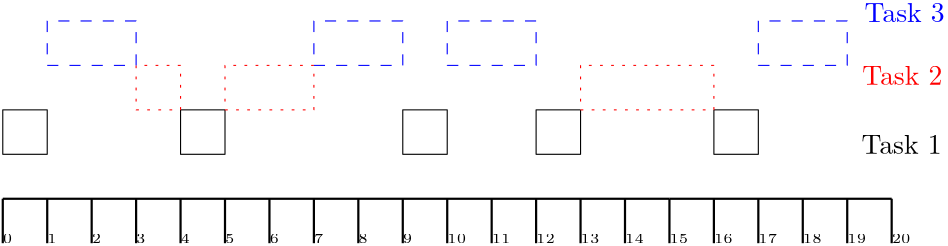 <?xml version="1.0"?>
<!DOCTYPE ipe SYSTEM "ipe.dtd">
<ipe version="70218" creator="Ipe 7.2.29">
<info created="D:20240528210614" modified="D:20240528210855"/>
<ipestyle name="basic">
<symbol name="arrow/arc(spx)">
<path stroke="sym-stroke" fill="sym-stroke" pen="sym-pen">
0 0 m
-1 0.333 l
-1 -0.333 l
h
</path>
</symbol>
<symbol name="arrow/farc(spx)">
<path stroke="sym-stroke" fill="white" pen="sym-pen">
0 0 m
-1 0.333 l
-1 -0.333 l
h
</path>
</symbol>
<symbol name="arrow/ptarc(spx)">
<path stroke="sym-stroke" fill="sym-stroke" pen="sym-pen">
0 0 m
-1 0.333 l
-0.8 0 l
-1 -0.333 l
h
</path>
</symbol>
<symbol name="arrow/fptarc(spx)">
<path stroke="sym-stroke" fill="white" pen="sym-pen">
0 0 m
-1 0.333 l
-0.8 0 l
-1 -0.333 l
h
</path>
</symbol>
<symbol name="mark/circle(sx)" transformations="translations">
<path fill="sym-stroke">
0.6 0 0 0.6 0 0 e
0.4 0 0 0.4 0 0 e
</path>
</symbol>
<symbol name="mark/disk(sx)" transformations="translations">
<path fill="sym-stroke">
0.6 0 0 0.6 0 0 e
</path>
</symbol>
<symbol name="mark/fdisk(sfx)" transformations="translations">
<group>
<path fill="sym-fill">
0.5 0 0 0.5 0 0 e
</path>
<path fill="sym-stroke" fillrule="eofill">
0.6 0 0 0.6 0 0 e
0.4 0 0 0.4 0 0 e
</path>
</group>
</symbol>
<symbol name="mark/box(sx)" transformations="translations">
<path fill="sym-stroke" fillrule="eofill">
-0.6 -0.6 m
0.6 -0.6 l
0.6 0.6 l
-0.6 0.6 l
h
-0.4 -0.4 m
0.4 -0.4 l
0.4 0.4 l
-0.4 0.4 l
h
</path>
</symbol>
<symbol name="mark/square(sx)" transformations="translations">
<path fill="sym-stroke">
-0.6 -0.6 m
0.6 -0.6 l
0.6 0.6 l
-0.6 0.6 l
h
</path>
</symbol>
<symbol name="mark/fsquare(sfx)" transformations="translations">
<group>
<path fill="sym-fill">
-0.5 -0.5 m
0.5 -0.5 l
0.5 0.5 l
-0.5 0.5 l
h
</path>
<path fill="sym-stroke" fillrule="eofill">
-0.6 -0.6 m
0.6 -0.6 l
0.6 0.6 l
-0.6 0.6 l
h
-0.4 -0.4 m
0.4 -0.4 l
0.4 0.4 l
-0.4 0.4 l
h
</path>
</group>
</symbol>
<symbol name="mark/cross(sx)" transformations="translations">
<group>
<path fill="sym-stroke">
-0.43 -0.57 m
0.57 0.43 l
0.43 0.57 l
-0.57 -0.43 l
h
</path>
<path fill="sym-stroke">
-0.43 0.57 m
0.57 -0.43 l
0.43 -0.57 l
-0.57 0.43 l
h
</path>
</group>
</symbol>
<symbol name="arrow/fnormal(spx)">
<path stroke="sym-stroke" fill="white" pen="sym-pen">
0 0 m
-1 0.333 l
-1 -0.333 l
h
</path>
</symbol>
<symbol name="arrow/pointed(spx)">
<path stroke="sym-stroke" fill="sym-stroke" pen="sym-pen">
0 0 m
-1 0.333 l
-0.8 0 l
-1 -0.333 l
h
</path>
</symbol>
<symbol name="arrow/fpointed(spx)">
<path stroke="sym-stroke" fill="white" pen="sym-pen">
0 0 m
-1 0.333 l
-0.8 0 l
-1 -0.333 l
h
</path>
</symbol>
<symbol name="arrow/linear(spx)">
<path stroke="sym-stroke" pen="sym-pen">
-1 0.333 m
0 0 l
-1 -0.333 l
</path>
</symbol>
<symbol name="arrow/fdouble(spx)">
<path stroke="sym-stroke" fill="white" pen="sym-pen">
0 0 m
-1 0.333 l
-1 -0.333 l
h
-1 0 m
-2 0.333 l
-2 -0.333 l
h
</path>
</symbol>
<symbol name="arrow/double(spx)">
<path stroke="sym-stroke" fill="sym-stroke" pen="sym-pen">
0 0 m
-1 0.333 l
-1 -0.333 l
h
-1 0 m
-2 0.333 l
-2 -0.333 l
h
</path>
</symbol>
<symbol name="arrow/mid-normal(spx)">
<path stroke="sym-stroke" fill="sym-stroke" pen="sym-pen">
0.5 0 m
-0.5 0.333 l
-0.5 -0.333 l
h
</path>
</symbol>
<symbol name="arrow/mid-fnormal(spx)">
<path stroke="sym-stroke" fill="white" pen="sym-pen">
0.5 0 m
-0.5 0.333 l
-0.5 -0.333 l
h
</path>
</symbol>
<symbol name="arrow/mid-pointed(spx)">
<path stroke="sym-stroke" fill="sym-stroke" pen="sym-pen">
0.5 0 m
-0.5 0.333 l
-0.3 0 l
-0.5 -0.333 l
h
</path>
</symbol>
<symbol name="arrow/mid-fpointed(spx)">
<path stroke="sym-stroke" fill="white" pen="sym-pen">
0.5 0 m
-0.5 0.333 l
-0.3 0 l
-0.5 -0.333 l
h
</path>
</symbol>
<symbol name="arrow/mid-double(spx)">
<path stroke="sym-stroke" fill="sym-stroke" pen="sym-pen">
1 0 m
0 0.333 l
0 -0.333 l
h
0 0 m
-1 0.333 l
-1 -0.333 l
h
</path>
</symbol>
<symbol name="arrow/mid-fdouble(spx)">
<path stroke="sym-stroke" fill="white" pen="sym-pen">
1 0 m
0 0.333 l
0 -0.333 l
h
0 0 m
-1 0.333 l
-1 -0.333 l
h
</path>
</symbol>
<anglesize name="22.5 deg" value="22.5"/>
<anglesize name="30 deg" value="30"/>
<anglesize name="45 deg" value="45"/>
<anglesize name="60 deg" value="60"/>
<anglesize name="90 deg" value="90"/>
<arrowsize name="large" value="10"/>
<arrowsize name="small" value="5"/>
<arrowsize name="tiny" value="3"/>
<color name="blue" value="0 0 1"/>
<color name="brown" value="0.647 0.165 0.165"/>
<color name="darkblue" value="0 0 0.545"/>
<color name="darkcyan" value="0 0.545 0.545"/>
<color name="darkgray" value="0.663"/>
<color name="darkgreen" value="0 0.392 0"/>
<color name="darkmagenta" value="0.545 0 0.545"/>
<color name="darkorange" value="1 0.549 0"/>
<color name="darkred" value="0.545 0 0"/>
<color name="gold" value="1 0.843 0"/>
<color name="gray" value="0.745"/>
<color name="green" value="0 1 0"/>
<color name="lightblue" value="0.678 0.847 0.902"/>
<color name="lightcyan" value="0.878 1 1"/>
<color name="lightgray" value="0.827"/>
<color name="lightgreen" value="0.565 0.933 0.565"/>
<color name="lightyellow" value="1 1 0.878"/>
<color name="navy" value="0 0 0.502"/>
<color name="orange" value="1 0.647 0"/>
<color name="pink" value="1 0.753 0.796"/>
<color name="purple" value="0.627 0.125 0.941"/>
<color name="red" value="1 0 0"/>
<color name="seagreen" value="0.18 0.545 0.341"/>
<color name="turquoise" value="0.251 0.878 0.816"/>
<color name="violet" value="0.933 0.51 0.933"/>
<color name="yellow" value="1 1 0"/>
<dashstyle name="dash dot dotted" value="[4 2 1 2 1 2] 0"/>
<dashstyle name="dash dotted" value="[4 2 1 2] 0"/>
<dashstyle name="dashed" value="[4] 0"/>
<dashstyle name="dotted" value="[1 3] 0"/>
<gridsize name="10 pts (~3.5 mm)" value="10"/>
<gridsize name="14 pts (~5 mm)" value="14"/>
<gridsize name="16 pts (~6 mm)" value="16"/>
<gridsize name="20 pts (~7 mm)" value="20"/>
<gridsize name="28 pts (~10 mm)" value="28"/>
<gridsize name="32 pts (~12 mm)" value="32"/>
<gridsize name="4 pts" value="4"/>
<gridsize name="56 pts (~20 mm)" value="56"/>
<gridsize name="8 pts (~3 mm)" value="8"/>
<opacity name="10%" value="0.1"/>
<opacity name="30%" value="0.3"/>
<opacity name="50%" value="0.5"/>
<opacity name="75%" value="0.75"/>
<pen name="fat" value="1.2"/>
<pen name="heavier" value="0.8"/>
<pen name="ultrafat" value="2"/>
<symbolsize name="large" value="5"/>
<symbolsize name="small" value="2"/>
<symbolsize name="tiny" value="1.1"/>
<textsize name="Huge" value="\Huge"/>
<textsize name="LARGE" value="\LARGE"/>
<textsize name="Large" value="\Large"/>
<textsize name="footnote" value="\footnotesize"/>
<textsize name="huge" value="\huge"/>
<textsize name="large" value="\large"/>
<textsize name="script" value="\scriptsize"/>
<textsize name="small" value="\small"/>
<textsize name="tiny" value="\tiny"/>
<textstyle name="center" begin="\begin{center}" end="\end{center}"/>
<textstyle name="item" begin="\begin{itemize}\item{}" end="\end{itemize}"/>
<textstyle name="itemize" begin="\begin{itemize}" end="\end{itemize}"/>
<tiling name="falling" angle="-60" step="4" width="1"/>
<tiling name="rising" angle="30" step="4" width="1"/>
</ipestyle>
<page>
<layer name="alpha"/>
<view layers="alpha" active="alpha"/>
<path layer="alpha" matrix="1 0 0 1 -64 -304" stroke="black" pen="heavier">
192 640 m
192 624 l
</path>
<path matrix="1 0 0 1 -64 -304" stroke="black" pen="heavier">
208 640 m
208 624 l
</path>
<path matrix="1 0 0 1 -64 -304" stroke="black" pen="heavier">
224 640 m
224 624 l
</path>
<path matrix="1 0 0 1 -64 -304" stroke="black" pen="heavier">
240 640 m
240 624 l
</path>
<path matrix="1 0 0 1 -64 -304" stroke="black" pen="heavier">
256 640 m
256 624 l
</path>
<path matrix="1 0 0 1 -64 -304" stroke="black" pen="heavier">
272 640 m
272 624 l
</path>
<path matrix="1 0 0 1 -64 -304" stroke="black" pen="heavier">
288 640 m
288 624 l
</path>
<path matrix="1 0 0 1 -64 -304" stroke="black" pen="heavier">
304 640 m
304 624 l
</path>
<path matrix="1 0 0 1 -64 -304" stroke="black" pen="heavier">
320 640 m
320 624 l
</path>
<path matrix="1 0 0 1 -64 -304" stroke="black" pen="heavier">
336 640 m
336 624 l
</path>
<path matrix="1 0 0 1 -64 -304" stroke="black" pen="heavier">
352 640 m
352 624 l
</path>
<path matrix="1 0 0 1 -64 -304" stroke="black" pen="heavier">
368 640 m
368 624 l
</path>
<path matrix="1 0 0 1 -64 -304" stroke="black" pen="heavier">
384 640 m
384 624 l
</path>
<path matrix="1 0 0 1 -64 -304" stroke="black" pen="heavier">
400 640 m
400 624 l
</path>
<path matrix="1 0 0 1 -64 -304" stroke="black" pen="heavier">
416 640 m
416 624 l
</path>
<path matrix="1 0 0 1 -64 -304" stroke="black" pen="heavier">
432 640 m
432 624 l
</path>
<text matrix="1 0 0 1 -64 -288" transformations="translations" pos="192 608" stroke="black" type="label" width="3.39" height="3.21" depth="0" valign="baseline" size="tiny">0</text>
<text matrix="1 0 0 1 -64 -288" transformations="translations" pos="208 608" stroke="black" type="label" width="3.39" height="3.21" depth="0" valign="baseline" size="tiny">1</text>
<text matrix="1 0 0 1 -64 -288" transformations="translations" pos="224 608" stroke="black" type="label" width="3.39" height="3.21" depth="0" valign="baseline" size="tiny">2</text>
<text matrix="1 0 0 1 -64 -288" transformations="translations" pos="240 608" stroke="black" type="label" width="3.39" height="3.21" depth="0" valign="baseline" size="tiny">3</text>
<text matrix="1 0 0 1 -64 -288" transformations="translations" pos="256 608" stroke="black" type="label" width="3.39" height="3.21" depth="0" valign="baseline" size="tiny">4</text>
<text matrix="1 0 0 1 -64 -288" transformations="translations" pos="272 608" stroke="black" type="label" width="3.39" height="3.21" depth="0" valign="baseline" size="tiny">5</text>
<text matrix="1 0 0 1 -64 -288" transformations="translations" pos="288 608" stroke="black" type="label" width="3.39" height="3.21" depth="0" valign="baseline" size="tiny">6</text>
<text matrix="1 0 0 1 -64 -288" transformations="translations" pos="304 608" stroke="black" type="label" width="3.39" height="3.21" depth="0" valign="baseline" size="tiny">7</text>
<text matrix="1 0 0 1 -64 -288" transformations="translations" pos="320 608" stroke="black" type="label" width="3.39" height="3.21" depth="0" valign="baseline" size="tiny">8</text>
<text matrix="1 0 0 1 -64 -288" transformations="translations" pos="336 608" stroke="black" type="label" width="3.39" height="3.21" depth="0" valign="baseline" size="tiny">9</text>
<text matrix="1 0 0 1 -64 -288" transformations="translations" pos="352 608" stroke="black" type="label" width="6.78" height="3.21" depth="0" valign="baseline" size="tiny">10</text>
<text matrix="1 0 0 1 -64 -288" transformations="translations" pos="368 608" stroke="black" type="label" width="6.78" height="3.21" depth="0" valign="baseline" size="tiny">11</text>
<text matrix="1 0 0 1 -64 -288" transformations="translations" pos="384 608" stroke="black" type="label" width="6.78" height="3.21" depth="0" valign="baseline" size="tiny">12</text>
<text matrix="1 0 0 1 -64 -288" transformations="translations" pos="400 608" stroke="black" type="label" width="6.78" height="3.21" depth="0" valign="baseline" size="tiny">13</text>
<text matrix="1 0 0 1 -64 -288" transformations="translations" pos="416 608" stroke="black" type="label" width="6.78" height="3.21" depth="0" valign="baseline" size="tiny">14</text>
<text matrix="1 0 0 1 -64 -288" transformations="translations" pos="432 608" stroke="black" type="label" width="6.78" height="3.21" depth="0" valign="baseline" size="tiny">15</text>
<path matrix="1 0 0 1 -64 -304" stroke="black" pen="heavier">
192 640 m
432 640 l
</path>
<text matrix="1 0 0 1 53.123 -303.84" transformations="translations" pos="384 656" stroke="black" type="label" width="28.836" height="6.918" depth="0" valign="baseline">Task 1</text>
<text matrix="1 0 0 1 53.444 -310.934" transformations="translations" pos="384 688" stroke="red" type="label" width="28.836" height="6.918" depth="0" valign="baseline">Task 2</text>
<path matrix="1 0 0 1 -64 -64" stroke="black" pen="heavier">
432 400 m
512 400 l
</path>
<path matrix="1 0 0 1 -64 -64" stroke="black" pen="heavier">
448 400 m
448 384 l
</path>
<path matrix="1 0 0 1 -64 -64" stroke="black" pen="heavier">
464 400 m
464 384 l
</path>
<path matrix="1 0 0 1 -64 -64" stroke="black" pen="heavier">
480 400 m
480 384 l
</path>
<path matrix="1 0 0 1 -64 -64" stroke="black" pen="heavier">
496 400 m
496 384 l
</path>
<path matrix="1 0 0 1 -64 -64" stroke="black" pen="heavier">
512 400 m
512 384 l
</path>
<text matrix="1 0 0 1 -64 -64" transformations="translations" pos="448 384" stroke="black" type="label" width="6.78" height="3.21" depth="0" valign="baseline" size="tiny">16</text>
<text matrix="1 0 0 1 -64 -64" transformations="translations" pos="464 384" stroke="black" type="label" width="6.78" height="3.21" depth="0" valign="baseline" size="tiny">17</text>
<text matrix="1 0 0 1 -64 -64" transformations="translations" pos="480 384" stroke="black" type="label" width="6.78" height="3.21" depth="0" valign="baseline" size="tiny">18</text>
<text matrix="1 0 0 1 -64 -64" transformations="translations" pos="496 384" stroke="black" type="label" width="6.78" height="3.21" depth="0" valign="baseline" size="tiny">19</text>
<text matrix="1 0 0 1 -64 -64" transformations="translations" pos="512 384" stroke="black" type="label" width="6.78" height="3.21" depth="0" valign="baseline" size="tiny">20</text>
<path matrix="1 0 0 1 0 -64" stroke="black">
128 432 m
128 416 l
144 416 l
144 432 l
h
</path>
<path stroke="black" fill="white">
192 368 m
192 352 l
208 352 l
208 368 l
h
</path>
<path stroke="black" fill="white">
272 368 m
272 352 l
288 352 l
288 368 l
h
</path>
<path stroke="black" fill="white">
320 368 m
320 352 l
336 352 l
336 368 l
h
</path>
<path stroke="black" fill="white">
384 368 m
384 352 l
400 352 l
400 368 l
h
</path>
<path stroke="red" fill="white" dash="dotted">
176 384 m
176 368 l
192 368 l
192 384 l
h
</path>
<path stroke="red" fill="white" dash="dotted">
208 384 m
208 368 l
240 368 l
240 384 l
h
</path>
<path stroke="red" fill="white" dash="dotted">
336 384 m
336 368 l
384 368 l
384 384 l
h
</path>
<path stroke="blue" fill="white" dash="dashed">
176 384 m
176 400 l
144 400 l
144 384 l
h
</path>
<path stroke="blue" fill="white" dash="dashed">
272 384 m
272 400 l
240 400 l
240 384 l
h
</path>
<path stroke="blue" fill="white" dash="dashed">
288 400 m
288 384 l
320 384 l
320 400 l
h
</path>
<path stroke="blue" fill="white" dash="dashed">
432 384 m
432 400 l
400 400 l
400 384 l
h
</path>
<text matrix="1 0 0 1 -9.73588 -0.369717" transformations="translations" pos="448 400" stroke="blue" type="label" width="28.836" height="6.918" depth="0" valign="baseline">Task 3</text>
</page>
</ipe>
